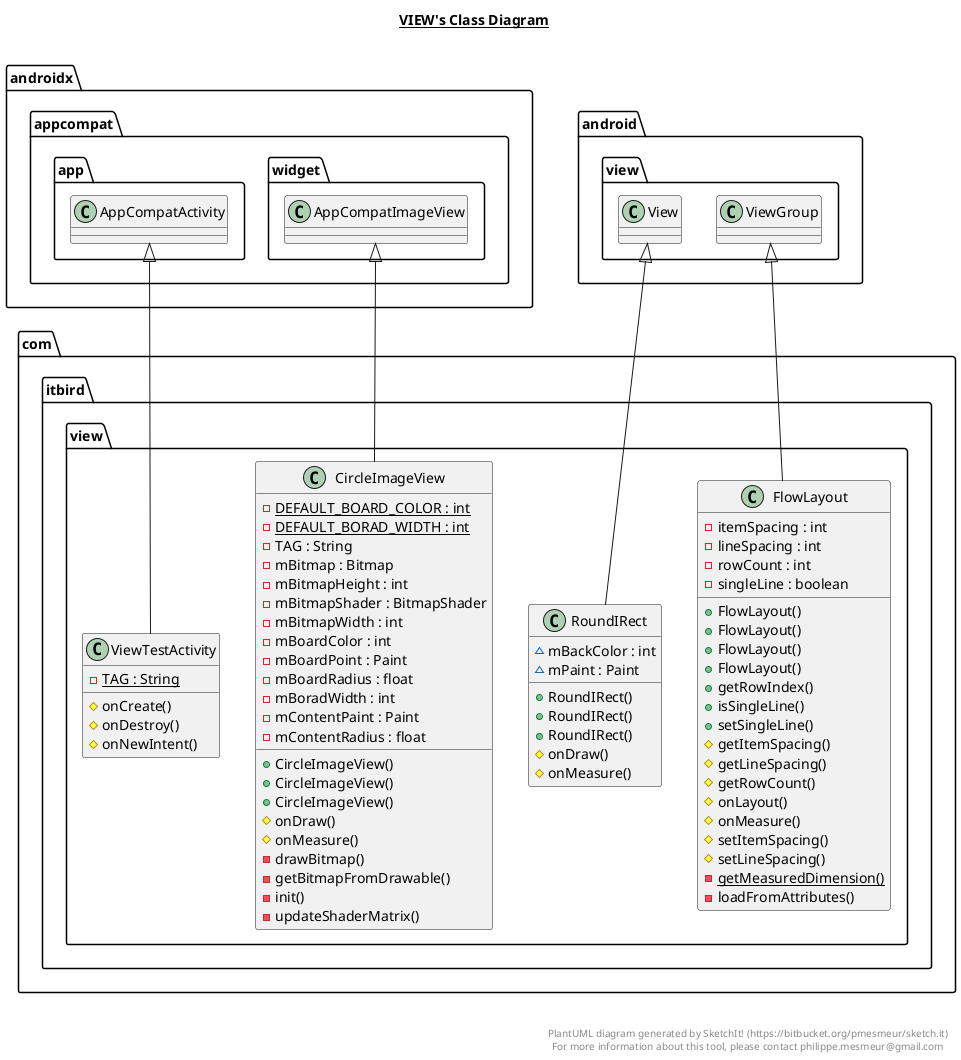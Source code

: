 @startuml

title __VIEW's Class Diagram__\n

  namespace com.itbird {
    namespace view {
      class com.itbird.view.CircleImageView {
          {static} - DEFAULT_BOARD_COLOR : int
          {static} - DEFAULT_BORAD_WIDTH : int
          - TAG : String
          - mBitmap : Bitmap
          - mBitmapHeight : int
          - mBitmapShader : BitmapShader
          - mBitmapWidth : int
          - mBoardColor : int
          - mBoardPoint : Paint
          - mBoardRadius : float
          - mBoradWidth : int
          - mContentPaint : Paint
          - mContentRadius : float
          + CircleImageView()
          + CircleImageView()
          + CircleImageView()
          # onDraw()
          # onMeasure()
          - drawBitmap()
          - getBitmapFromDrawable()
          - init()
          - updateShaderMatrix()
      }
    }
  }
  

  namespace com.itbird {
    namespace view {
      class com.itbird.view.FlowLayout {
          - itemSpacing : int
          - lineSpacing : int
          - rowCount : int
          - singleLine : boolean
          + FlowLayout()
          + FlowLayout()
          + FlowLayout()
          + FlowLayout()
          + getRowIndex()
          + isSingleLine()
          + setSingleLine()
          # getItemSpacing()
          # getLineSpacing()
          # getRowCount()
          # onLayout()
          # onMeasure()
          # setItemSpacing()
          # setLineSpacing()
          {static} - getMeasuredDimension()
          - loadFromAttributes()
      }
    }
  }
  

  namespace com.itbird {
    namespace view {
      class com.itbird.view.RoundIRect {
          ~ mBackColor : int
          ~ mPaint : Paint
          + RoundIRect()
          + RoundIRect()
          + RoundIRect()
          # onDraw()
          # onMeasure()
      }
    }
  }
  

  namespace com.itbird {
    namespace view {
      class com.itbird.view.ViewTestActivity {
          {static} - TAG : String
          # onCreate()
          # onDestroy()
          # onNewIntent()
      }
    }
  }
  

  com.itbird.view.CircleImageView -up-|> androidx.appcompat.widget.AppCompatImageView
  com.itbird.view.FlowLayout -up-|> android.view.ViewGroup
  com.itbird.view.RoundIRect -up-|> android.view.View
  com.itbird.view.ViewTestActivity -up-|> androidx.appcompat.app.AppCompatActivity


right footer


PlantUML diagram generated by SketchIt! (https://bitbucket.org/pmesmeur/sketch.it)
For more information about this tool, please contact philippe.mesmeur@gmail.com
endfooter

@enduml
